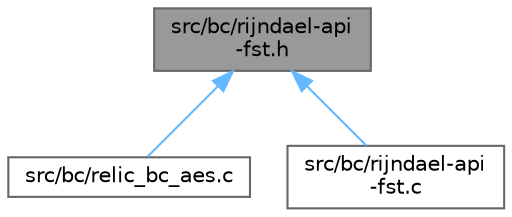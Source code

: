 digraph "src/bc/rijndael-api-fst.h"
{
 // LATEX_PDF_SIZE
  bgcolor="transparent";
  edge [fontname=Helvetica,fontsize=10,labelfontname=Helvetica,labelfontsize=10];
  node [fontname=Helvetica,fontsize=10,shape=box,height=0.2,width=0.4];
  Node1 [id="Node000001",label="src/bc/rijndael-api\l-fst.h",height=0.2,width=0.4,color="gray40", fillcolor="grey60", style="filled", fontcolor="black",tooltip=" "];
  Node1 -> Node2 [id="edge1_Node000001_Node000002",dir="back",color="steelblue1",style="solid",tooltip=" "];
  Node2 [id="Node000002",label="src/bc/relic_bc_aes.c",height=0.2,width=0.4,color="grey40", fillcolor="white", style="filled",URL="$d0/d19/relic__bc__aes_8c.html",tooltip=" "];
  Node1 -> Node3 [id="edge2_Node000001_Node000003",dir="back",color="steelblue1",style="solid",tooltip=" "];
  Node3 [id="Node000003",label="src/bc/rijndael-api\l-fst.c",height=0.2,width=0.4,color="grey40", fillcolor="white", style="filled",URL="$db/d1f/rijndael-api-fst_8c.html",tooltip=" "];
}
